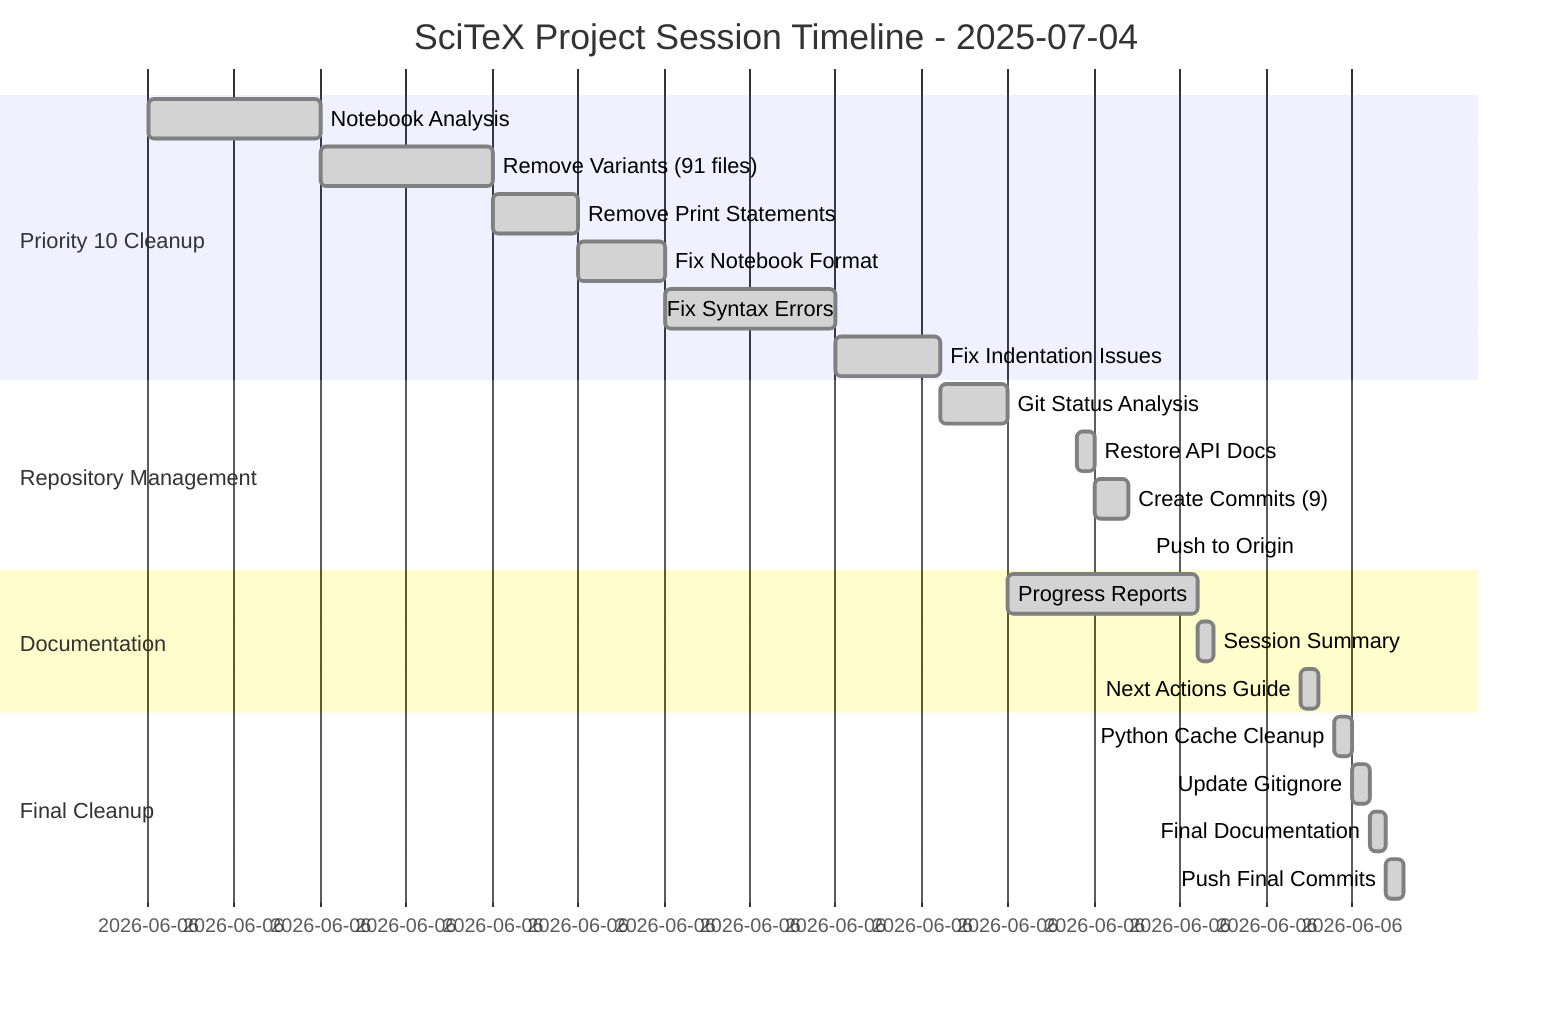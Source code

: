 gantt
    dateFormat  HH:mm
    title       SciTeX Project Session Timeline - 2025-07-04
    
    section Priority 10 Cleanup
    Notebook Analysis           :done,    analysis,      21:00, 21:10
    Remove Variants (91 files)  :done,    variants,      21:10, 21:20
    Remove Print Statements     :done,    prints,        21:20, 21:25
    Fix Notebook Format         :done,    format,        21:25, 21:30
    Fix Syntax Errors          :done,    syntax,        21:30, 21:40
    Fix Indentation Issues     :done,    indent,        21:40, 21:46
    
    section Repository Management
    Git Status Analysis        :done,    git_status,    21:46, 21:50
    Restore API Docs           :done,    api_docs,      21:54, 21:55
    Create Commits (9)         :done,    commits,       21:55, 21:57
    Push to Origin             :done,    push1,         21:58, 21:58
    
    section Documentation
    Progress Reports           :done,    reports,       21:50, 22:01
    Session Summary            :done,    summary,       22:01, 22:02
    Next Actions Guide         :done,    next_acts,     22:07, 22:08
    
    section Final Cleanup
    Python Cache Cleanup       :done,    cache_clean,   22:09, 22:10
    Update Gitignore          :done,    gitignore,     22:10, 22:11
    Final Documentation       :done,    final_docs,    22:11, 22:12
    Push Final Commits        :done,    push2,         22:12, 22:13